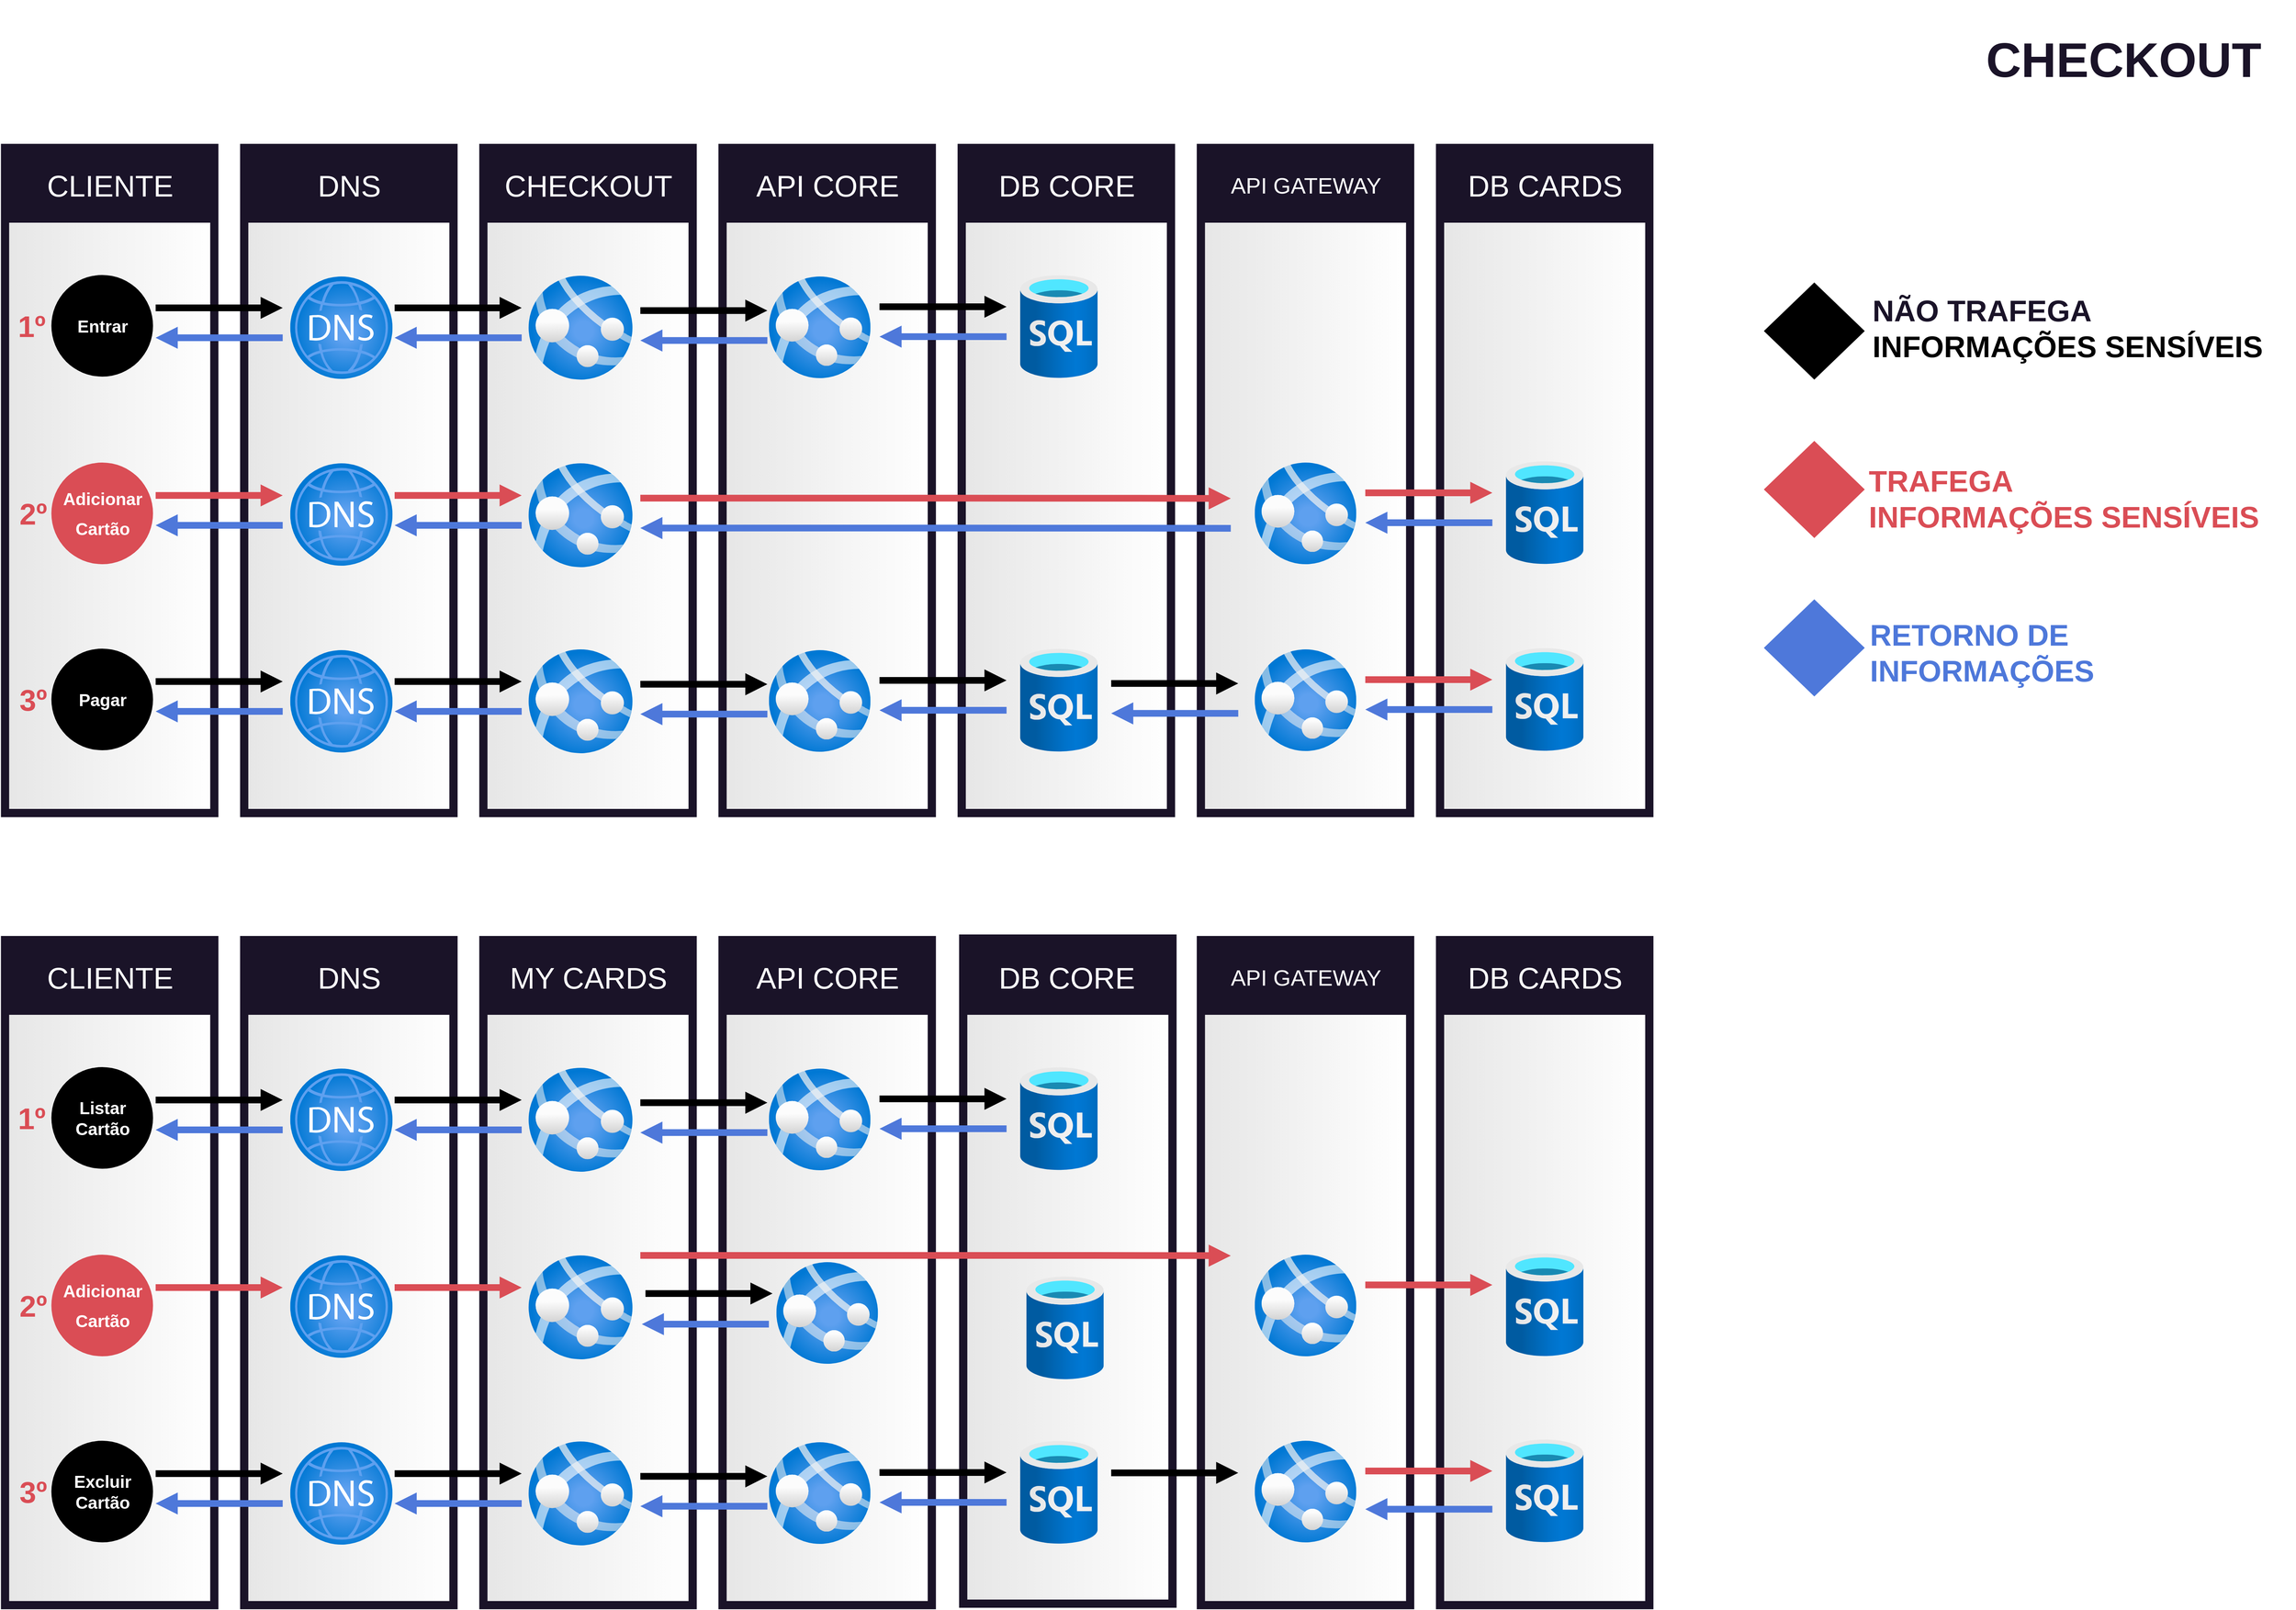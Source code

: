 <mxfile version="14.3.0" type="github">
  <diagram id="f_o0BvziBfYcsVFwPopD" name="Page-1">
    <mxGraphModel dx="7891" dy="2582" grid="0" gridSize="10" guides="1" tooltips="1" connect="1" arrows="1" fold="1" page="0" pageScale="1" pageWidth="1169" pageHeight="827" math="0" shadow="0">
      <root>
        <mxCell id="0" />
        <mxCell id="1" parent="0" />
        <mxCell id="vXBK9l9yCr8DbJ2hp1-x-86" value="" style="rounded=0;whiteSpace=wrap;html=1;strokeColor=#1A1328;strokeWidth=11;gradientDirection=east;gradientColor=#FFFFFF;fillColor=#E6E6E6;" parent="1" vertex="1">
          <mxGeometry x="2122.75" y="1890" width="280" height="890" as="geometry" />
        </mxCell>
        <mxCell id="vXBK9l9yCr8DbJ2hp1-x-85" value="" style="rounded=0;whiteSpace=wrap;html=1;strokeColor=#1A1328;strokeWidth=11;gradientDirection=east;gradientColor=#FFFFFF;fillColor=#E6E6E6;" parent="1" vertex="1">
          <mxGeometry x="1802.75" y="1890" width="280" height="890" as="geometry" />
        </mxCell>
        <mxCell id="vXBK9l9yCr8DbJ2hp1-x-83" value="" style="rounded=0;whiteSpace=wrap;html=1;strokeColor=#1A1328;strokeWidth=11;gradientDirection=east;gradientColor=#FFFFFF;fillColor=#E6E6E6;" parent="1" vertex="1">
          <mxGeometry x="1482.75" y="1890" width="280" height="890" as="geometry" />
        </mxCell>
        <mxCell id="vXBK9l9yCr8DbJ2hp1-x-81" value="" style="rounded=0;whiteSpace=wrap;html=1;strokeColor=#1A1328;strokeWidth=11;gradientDirection=east;gradientColor=#FFFFFF;fillColor=#E6E6E6;" parent="1" vertex="1">
          <mxGeometry x="1162.75" y="1890" width="280" height="890" as="geometry" />
        </mxCell>
        <mxCell id="vXBK9l9yCr8DbJ2hp1-x-80" value="" style="rounded=0;whiteSpace=wrap;html=1;strokeColor=#1A1328;strokeWidth=11;gradientDirection=east;gradientColor=#FFFFFF;fillColor=#E6E6E6;" parent="1" vertex="1">
          <mxGeometry x="842.75" y="1890" width="280" height="890" as="geometry" />
        </mxCell>
        <mxCell id="vXBK9l9yCr8DbJ2hp1-x-79" value="" style="rounded=0;whiteSpace=wrap;html=1;strokeColor=#1A1328;strokeWidth=11;gradientDirection=east;gradientColor=#FFFFFF;fillColor=#E6E6E6;" parent="1" vertex="1">
          <mxGeometry x="522.75" y="1890" width="280" height="890" as="geometry" />
        </mxCell>
        <mxCell id="vXBK9l9yCr8DbJ2hp1-x-78" value="" style="rounded=0;whiteSpace=wrap;html=1;strokeColor=#1A1328;strokeWidth=11;gradientDirection=east;gradientColor=#FFFFFF;fillColor=#E6E6E6;" parent="1" vertex="1">
          <mxGeometry x="202.75" y="1890" width="280" height="890" as="geometry" />
        </mxCell>
        <mxCell id="vXBK9l9yCr8DbJ2hp1-x-5" value="" style="group" parent="1" vertex="1" connectable="0">
          <mxGeometry x="232.75" y="2060" width="200" height="136" as="geometry" />
        </mxCell>
        <mxCell id="vXBK9l9yCr8DbJ2hp1-x-6" value="" style="ellipse;whiteSpace=wrap;html=1;aspect=fixed;strokeColor=none;fillColor=#000000;" parent="vXBK9l9yCr8DbJ2hp1-x-5" vertex="1">
          <mxGeometry x="32" width="136" height="136" as="geometry" />
        </mxCell>
        <mxCell id="vXBK9l9yCr8DbJ2hp1-x-7" value="&lt;blockquote&gt;&lt;font color=&quot;#ffffff&quot;&gt;&lt;span style=&quot;font-size: 23px&quot;&gt;&lt;b&gt;Entrar&lt;/b&gt;&lt;/span&gt;&lt;/font&gt;&lt;/blockquote&gt;" style="text;html=1;align=center;verticalAlign=middle;resizable=0;points=[];autosize=1;" parent="vXBK9l9yCr8DbJ2hp1-x-5" vertex="1">
          <mxGeometry x="20" y="44" width="160" height="50" as="geometry" />
        </mxCell>
        <mxCell id="3HDrs7TiIz97HyeVfw63-12" value="" style="shape=image;imageAspect=0;aspect=fixed;verticalLabelPosition=bottom;verticalAlign=top;image=https://encrypted-tbn0.gstatic.com/images?q=tbn:ANd9GcRmZmVbQkiHEiLqcfqpbLFbAjQ5cH3HpS4ydA&amp;usqp=CAU;" parent="1" vertex="1">
          <mxGeometry x="196" y="1692" width="370.91" height="160" as="geometry" />
        </mxCell>
        <mxCell id="KzzJCXppMp0--s7cKcIQ-51" value="" style="group" parent="1" vertex="1" connectable="0">
          <mxGeometry x="202.75" y="1890" width="280" height="100" as="geometry" />
        </mxCell>
        <mxCell id="KzzJCXppMp0--s7cKcIQ-52" value="" style="rounded=0;whiteSpace=wrap;html=1;strokeColor=none;fillColor=#1a1328;" parent="KzzJCXppMp0--s7cKcIQ-51" vertex="1">
          <mxGeometry width="280" height="100" as="geometry" />
        </mxCell>
        <mxCell id="KzzJCXppMp0--s7cKcIQ-53" value="&lt;blockquote&gt;&lt;font style=&quot;font-size: 40px&quot; color=&quot;#ffffff&quot;&gt;CLIENTE&lt;/font&gt;&lt;/blockquote&gt;" style="text;html=1;align=center;verticalAlign=middle;resizable=0;points=[];autosize=1;" parent="KzzJCXppMp0--s7cKcIQ-51" vertex="1">
          <mxGeometry x="10" y="25" width="260" height="50" as="geometry" />
        </mxCell>
        <mxCell id="KzzJCXppMp0--s7cKcIQ-54" value="" style="group" parent="1" vertex="1" connectable="0">
          <mxGeometry x="522.75" y="1890" width="280" height="100" as="geometry" />
        </mxCell>
        <mxCell id="KzzJCXppMp0--s7cKcIQ-55" value="" style="rounded=0;whiteSpace=wrap;html=1;strokeColor=none;fillColor=#1a1328;" parent="KzzJCXppMp0--s7cKcIQ-54" vertex="1">
          <mxGeometry width="280" height="100" as="geometry" />
        </mxCell>
        <mxCell id="KzzJCXppMp0--s7cKcIQ-56" value="&lt;blockquote&gt;&lt;span style=&quot;font-size: 40px&quot;&gt;&lt;font color=&quot;#ffffff&quot;&gt;DNS&lt;/font&gt;&lt;/span&gt;&lt;/blockquote&gt;" style="text;html=1;align=center;verticalAlign=middle;resizable=0;points=[];autosize=1;" parent="KzzJCXppMp0--s7cKcIQ-54" vertex="1">
          <mxGeometry x="50" y="25" width="180" height="50" as="geometry" />
        </mxCell>
        <mxCell id="KzzJCXppMp0--s7cKcIQ-57" value="" style="group" parent="1" vertex="1" connectable="0">
          <mxGeometry x="822.75" y="1890" width="320" height="100" as="geometry" />
        </mxCell>
        <mxCell id="KzzJCXppMp0--s7cKcIQ-58" value="" style="rounded=0;whiteSpace=wrap;html=1;strokeColor=none;fillColor=#1a1328;" parent="KzzJCXppMp0--s7cKcIQ-57" vertex="1">
          <mxGeometry x="20" width="280" height="100" as="geometry" />
        </mxCell>
        <mxCell id="KzzJCXppMp0--s7cKcIQ-59" value="&lt;blockquote&gt;&lt;font style=&quot;font-size: 40px&quot; color=&quot;#ffffff&quot;&gt;CHECKOUT&lt;/font&gt;&lt;/blockquote&gt;" style="text;html=1;align=center;verticalAlign=middle;resizable=0;points=[];autosize=1;" parent="KzzJCXppMp0--s7cKcIQ-57" vertex="1">
          <mxGeometry y="25" width="320" height="50" as="geometry" />
        </mxCell>
        <mxCell id="KzzJCXppMp0--s7cKcIQ-60" value="" style="group" parent="1" vertex="1" connectable="0">
          <mxGeometry x="1157.75" y="1890" width="290" height="100" as="geometry" />
        </mxCell>
        <mxCell id="KzzJCXppMp0--s7cKcIQ-61" value="" style="rounded=0;whiteSpace=wrap;html=1;strokeColor=none;fillColor=#1a1328;" parent="KzzJCXppMp0--s7cKcIQ-60" vertex="1">
          <mxGeometry x="5" width="280" height="100" as="geometry" />
        </mxCell>
        <mxCell id="KzzJCXppMp0--s7cKcIQ-62" value="&lt;blockquote&gt;&lt;font style=&quot;font-size: 40px&quot; color=&quot;#ffffff&quot;&gt;API CORE&lt;/font&gt;&lt;/blockquote&gt;" style="text;html=1;align=center;verticalAlign=middle;resizable=0;points=[];autosize=1;" parent="KzzJCXppMp0--s7cKcIQ-60" vertex="1">
          <mxGeometry y="25" width="290" height="50" as="geometry" />
        </mxCell>
        <mxCell id="KzzJCXppMp0--s7cKcIQ-63" value="" style="group" parent="1" vertex="1" connectable="0">
          <mxGeometry x="1482.75" y="1890" width="280" height="100" as="geometry" />
        </mxCell>
        <mxCell id="KzzJCXppMp0--s7cKcIQ-64" value="" style="rounded=0;whiteSpace=wrap;html=1;strokeColor=none;fillColor=#1a1328;" parent="KzzJCXppMp0--s7cKcIQ-63" vertex="1">
          <mxGeometry width="280" height="100" as="geometry" />
        </mxCell>
        <mxCell id="KzzJCXppMp0--s7cKcIQ-65" value="&lt;blockquote&gt;&lt;font style=&quot;font-size: 40px&quot; color=&quot;#ffffff&quot;&gt;DB CORE&lt;/font&gt;&lt;/blockquote&gt;" style="text;html=1;align=center;verticalAlign=middle;resizable=0;points=[];autosize=1;" parent="KzzJCXppMp0--s7cKcIQ-63" vertex="1">
          <mxGeometry y="25" width="280" height="50" as="geometry" />
        </mxCell>
        <mxCell id="KzzJCXppMp0--s7cKcIQ-66" value="" style="group" parent="1" vertex="1" connectable="0">
          <mxGeometry x="1792.75" y="1890" width="300" height="100" as="geometry" />
        </mxCell>
        <mxCell id="KzzJCXppMp0--s7cKcIQ-67" value="" style="rounded=0;whiteSpace=wrap;html=1;strokeColor=none;fillColor=#1a1328;" parent="KzzJCXppMp0--s7cKcIQ-66" vertex="1">
          <mxGeometry x="10" width="280" height="100" as="geometry" />
        </mxCell>
        <mxCell id="KzzJCXppMp0--s7cKcIQ-68" value="&lt;blockquote style=&quot;font-size: 30px&quot;&gt;&lt;font color=&quot;#ffffff&quot; style=&quot;font-size: 30px&quot;&gt;API&amp;nbsp;&lt;/font&gt;&lt;span style=&quot;color: rgb(255 , 255 , 255)&quot;&gt;GATEWAY&lt;/span&gt;&lt;/blockquote&gt;" style="text;html=1;align=center;verticalAlign=middle;resizable=0;points=[];autosize=1;" parent="KzzJCXppMp0--s7cKcIQ-66" vertex="1">
          <mxGeometry y="10" width="300" height="80" as="geometry" />
        </mxCell>
        <mxCell id="KzzJCXppMp0--s7cKcIQ-69" value="" style="group" parent="1" vertex="1" connectable="0">
          <mxGeometry x="2112.75" y="1890" width="300" height="100" as="geometry" />
        </mxCell>
        <mxCell id="KzzJCXppMp0--s7cKcIQ-70" value="" style="rounded=0;whiteSpace=wrap;html=1;strokeColor=none;fillColor=#1a1328;" parent="KzzJCXppMp0--s7cKcIQ-69" vertex="1">
          <mxGeometry x="10" width="280" height="100" as="geometry" />
        </mxCell>
        <mxCell id="KzzJCXppMp0--s7cKcIQ-71" value="&lt;blockquote&gt;&lt;font style=&quot;font-size: 40px&quot; color=&quot;#ffffff&quot;&gt;DB CARDS&lt;/font&gt;&lt;/blockquote&gt;" style="text;html=1;align=center;verticalAlign=middle;resizable=0;points=[];autosize=1;" parent="KzzJCXppMp0--s7cKcIQ-69" vertex="1">
          <mxGeometry y="25" width="300" height="50" as="geometry" />
        </mxCell>
        <mxCell id="KzzJCXppMp0--s7cKcIQ-77" value="" style="aspect=fixed;html=1;points=[];align=center;image;fontSize=12;image=img/lib/azure2/networking/DNS_Zones.svg;strokeColor=#FFFFFF;fillColor=#1a1328;" parent="1" vertex="1">
          <mxGeometry x="584.25" y="2062" width="137" height="137" as="geometry" />
        </mxCell>
        <mxCell id="KzzJCXppMp0--s7cKcIQ-78" value="" style="aspect=fixed;html=1;points=[];align=center;image;fontSize=12;image=img/lib/azure2/app_services/App_Services.svg;fontFamily=Helvetica;fontColor=#000000;strokeColor=#FFFFFF;fillColor=#1a1328;" parent="1" vertex="1">
          <mxGeometry x="885.88" y="2061" width="173.75" height="139" as="geometry" />
        </mxCell>
        <mxCell id="KzzJCXppMp0--s7cKcIQ-79" value="" style="aspect=fixed;html=1;points=[];align=center;image;fontSize=12;image=img/lib/azure2/containers/App_Services.svg;strokeColor=#FFFFFF;fillColor=#1a1328;" parent="1" vertex="1">
          <mxGeometry x="1224.75" y="2062" width="136" height="136" as="geometry" />
        </mxCell>
        <mxCell id="KzzJCXppMp0--s7cKcIQ-80" value="" style="aspect=fixed;html=1;points=[];align=center;image;fontSize=12;image=img/lib/azure2/databases/SQL_Database.svg;strokeColor=#FFFFFF;fillColor=#1A1328;" parent="1" vertex="1">
          <mxGeometry x="1561" y="2060" width="103.5" height="138" as="geometry" />
        </mxCell>
        <mxCell id="KzzJCXppMp0--s7cKcIQ-82" style="edgeStyle=orthogonalEdgeStyle;rounded=0;orthogonalLoop=1;jettySize=auto;html=1;strokeWidth=9;endArrow=block;endFill=1;" parent="1" edge="1">
          <mxGeometry relative="1" as="geometry">
            <mxPoint x="1372.75" y="2102.5" as="sourcePoint" />
            <mxPoint x="1542.75" y="2102.5" as="targetPoint" />
          </mxGeometry>
        </mxCell>
        <mxCell id="KzzJCXppMp0--s7cKcIQ-83" style="edgeStyle=orthogonalEdgeStyle;rounded=0;orthogonalLoop=1;jettySize=auto;html=1;strokeWidth=9;endArrow=none;endFill=0;startArrow=block;startFill=1;strokeColor=#4E78DA;" parent="1" edge="1">
          <mxGeometry relative="1" as="geometry">
            <mxPoint x="1372.75" y="2142.5" as="sourcePoint" />
            <mxPoint x="1542.75" y="2142.5" as="targetPoint" />
          </mxGeometry>
        </mxCell>
        <mxCell id="KzzJCXppMp0--s7cKcIQ-84" style="edgeStyle=orthogonalEdgeStyle;rounded=0;orthogonalLoop=1;jettySize=auto;html=1;strokeWidth=9;endArrow=block;endFill=1;" parent="1" edge="1">
          <mxGeometry relative="1" as="geometry">
            <mxPoint x="1052.75" y="2107.66" as="sourcePoint" />
            <mxPoint x="1222.75" y="2107.66" as="targetPoint" />
          </mxGeometry>
        </mxCell>
        <mxCell id="KzzJCXppMp0--s7cKcIQ-85" style="edgeStyle=orthogonalEdgeStyle;rounded=0;orthogonalLoop=1;jettySize=auto;html=1;strokeWidth=9;endArrow=none;endFill=0;startArrow=block;startFill=1;strokeColor=#4E78DA;" parent="1" edge="1">
          <mxGeometry relative="1" as="geometry">
            <mxPoint x="1052.75" y="2147.66" as="sourcePoint" />
            <mxPoint x="1222.75" y="2147.66" as="targetPoint" />
          </mxGeometry>
        </mxCell>
        <mxCell id="KzzJCXppMp0--s7cKcIQ-88" value="&lt;blockquote&gt;&lt;font color=&quot;#1a1328&quot; size=&quot;1&quot;&gt;&lt;b style=&quot;font-size: 65px&quot;&gt;CHECKOUT&lt;/b&gt;&lt;/font&gt;&lt;/blockquote&gt;" style="text;html=1;align=center;verticalAlign=middle;resizable=0;points=[];autosize=1;" parent="1" vertex="1">
          <mxGeometry x="2807" y="1742" width="460" height="60" as="geometry" />
        </mxCell>
        <mxCell id="vXBK9l9yCr8DbJ2hp1-x-1" style="edgeStyle=orthogonalEdgeStyle;rounded=0;orthogonalLoop=1;jettySize=auto;html=1;strokeWidth=9;endArrow=block;endFill=1;" parent="1" edge="1">
          <mxGeometry relative="1" as="geometry">
            <mxPoint x="724" y="2104" as="sourcePoint" />
            <mxPoint x="894" y="2104" as="targetPoint" />
          </mxGeometry>
        </mxCell>
        <mxCell id="vXBK9l9yCr8DbJ2hp1-x-2" style="edgeStyle=orthogonalEdgeStyle;rounded=0;orthogonalLoop=1;jettySize=auto;html=1;strokeWidth=9;endArrow=none;endFill=0;startArrow=block;startFill=1;strokeColor=#4E78DA;" parent="1" edge="1">
          <mxGeometry relative="1" as="geometry">
            <mxPoint x="724" y="2144" as="sourcePoint" />
            <mxPoint x="894" y="2144" as="targetPoint" />
          </mxGeometry>
        </mxCell>
        <mxCell id="vXBK9l9yCr8DbJ2hp1-x-3" style="edgeStyle=orthogonalEdgeStyle;rounded=0;orthogonalLoop=1;jettySize=auto;html=1;strokeWidth=9;endArrow=block;endFill=1;" parent="1" edge="1">
          <mxGeometry relative="1" as="geometry">
            <mxPoint x="404.25" y="2104" as="sourcePoint" />
            <mxPoint x="574.25" y="2104" as="targetPoint" />
          </mxGeometry>
        </mxCell>
        <mxCell id="vXBK9l9yCr8DbJ2hp1-x-4" style="edgeStyle=orthogonalEdgeStyle;rounded=0;orthogonalLoop=1;jettySize=auto;html=1;strokeWidth=9;endArrow=none;endFill=0;startArrow=block;startFill=1;strokeColor=#4E78DA;" parent="1" edge="1">
          <mxGeometry relative="1" as="geometry">
            <mxPoint x="404.25" y="2144" as="sourcePoint" />
            <mxPoint x="574.25" y="2144" as="targetPoint" />
          </mxGeometry>
        </mxCell>
        <mxCell id="vXBK9l9yCr8DbJ2hp1-x-26" value="" style="group" parent="1" vertex="1" connectable="0">
          <mxGeometry x="232.75" y="2311" width="222.25" height="171" as="geometry" />
        </mxCell>
        <mxCell id="vXBK9l9yCr8DbJ2hp1-x-27" value="" style="ellipse;whiteSpace=wrap;html=1;aspect=fixed;fillColor=#DA4D55;strokeColor=none;" parent="vXBK9l9yCr8DbJ2hp1-x-26" vertex="1">
          <mxGeometry x="32" width="136" height="136" as="geometry" />
        </mxCell>
        <mxCell id="vXBK9l9yCr8DbJ2hp1-x-28" value="&lt;blockquote&gt;&lt;font color=&quot;#ffffff&quot;&gt;&lt;span style=&quot;font-size: 23px&quot;&gt;&lt;b&gt;Adicionar&lt;/b&gt;&lt;/span&gt;&lt;/font&gt;&lt;/blockquote&gt;&lt;blockquote&gt;&lt;font color=&quot;#ffffff&quot;&gt;&lt;span style=&quot;font-size: 23px&quot;&gt;&lt;b&gt;Cartão&lt;/b&gt;&lt;/span&gt;&lt;/font&gt;&lt;/blockquote&gt;" style="text;html=1;align=center;verticalAlign=middle;resizable=0;points=[];autosize=1;" parent="vXBK9l9yCr8DbJ2hp1-x-26" vertex="1">
          <mxGeometry y="29" width="200" height="80" as="geometry" />
        </mxCell>
        <mxCell id="vXBK9l9yCr8DbJ2hp1-x-29" value="" style="aspect=fixed;html=1;points=[];align=center;image;fontSize=12;image=img/lib/azure2/networking/DNS_Zones.svg;strokeColor=#FFFFFF;fillColor=#1a1328;" parent="1" vertex="1">
          <mxGeometry x="584.25" y="2312" width="137" height="137" as="geometry" />
        </mxCell>
        <mxCell id="vXBK9l9yCr8DbJ2hp1-x-30" value="" style="aspect=fixed;html=1;points=[];align=center;image;fontSize=12;image=img/lib/azure2/app_services/App_Services.svg;fontFamily=Helvetica;fontColor=#000000;strokeColor=#FFFFFF;fillColor=#1a1328;" parent="1" vertex="1">
          <mxGeometry x="885.88" y="2312" width="173.75" height="139" as="geometry" />
        </mxCell>
        <mxCell id="vXBK9l9yCr8DbJ2hp1-x-31" value="" style="aspect=fixed;html=1;points=[];align=center;image;fontSize=12;image=img/lib/azure2/containers/App_Services.svg;strokeColor=#FFFFFF;fillColor=#1a1328;" parent="1" vertex="1">
          <mxGeometry x="1874.75" y="2311" width="136" height="136" as="geometry" />
        </mxCell>
        <mxCell id="vXBK9l9yCr8DbJ2hp1-x-32" value="" style="aspect=fixed;html=1;points=[];align=center;image;fontSize=12;image=img/lib/azure2/databases/SQL_Database.svg;strokeColor=#FFFFFF;fillColor=#1A1328;" parent="1" vertex="1">
          <mxGeometry x="2211" y="2309" width="103.5" height="138" as="geometry" />
        </mxCell>
        <mxCell id="vXBK9l9yCr8DbJ2hp1-x-33" style="edgeStyle=orthogonalEdgeStyle;rounded=0;orthogonalLoop=1;jettySize=auto;html=1;strokeWidth=9;endArrow=block;endFill=1;strokeColor=#DA4D55;" parent="1" edge="1">
          <mxGeometry relative="1" as="geometry">
            <mxPoint x="2022.75" y="2351.5" as="sourcePoint" />
            <mxPoint x="2192.75" y="2351.5" as="targetPoint" />
          </mxGeometry>
        </mxCell>
        <mxCell id="vXBK9l9yCr8DbJ2hp1-x-34" style="edgeStyle=orthogonalEdgeStyle;rounded=0;orthogonalLoop=1;jettySize=auto;html=1;strokeWidth=9;endArrow=none;endFill=0;startArrow=block;startFill=1;strokeColor=#4E78DA;" parent="1" edge="1">
          <mxGeometry relative="1" as="geometry">
            <mxPoint x="2022.75" y="2391.5" as="sourcePoint" />
            <mxPoint x="2192.75" y="2391.5" as="targetPoint" />
          </mxGeometry>
        </mxCell>
        <mxCell id="vXBK9l9yCr8DbJ2hp1-x-35" style="edgeStyle=orthogonalEdgeStyle;rounded=0;orthogonalLoop=1;jettySize=auto;html=1;strokeWidth=9;endArrow=block;endFill=1;strokeColor=#DA4D55;" parent="1" edge="1">
          <mxGeometry relative="1" as="geometry">
            <mxPoint x="1052.75" y="2358.66" as="sourcePoint" />
            <mxPoint x="1842.75" y="2359" as="targetPoint" />
            <Array as="points">
              <mxPoint x="1662.75" y="2359" />
              <mxPoint x="1662.75" y="2359" />
            </Array>
          </mxGeometry>
        </mxCell>
        <mxCell id="vXBK9l9yCr8DbJ2hp1-x-36" style="edgeStyle=orthogonalEdgeStyle;rounded=0;orthogonalLoop=1;jettySize=auto;html=1;strokeWidth=9;endArrow=none;endFill=0;startArrow=block;startFill=1;strokeColor=#4E78DA;" parent="1" edge="1">
          <mxGeometry relative="1" as="geometry">
            <mxPoint x="1052.75" y="2398.66" as="sourcePoint" />
            <mxPoint x="1842.75" y="2399" as="targetPoint" />
            <Array as="points">
              <mxPoint x="1652.75" y="2399" />
              <mxPoint x="1652.75" y="2399" />
            </Array>
          </mxGeometry>
        </mxCell>
        <mxCell id="vXBK9l9yCr8DbJ2hp1-x-38" style="edgeStyle=orthogonalEdgeStyle;rounded=0;orthogonalLoop=1;jettySize=auto;html=1;strokeWidth=9;endArrow=block;endFill=1;strokeColor=#DA4D55;" parent="1" edge="1">
          <mxGeometry relative="1" as="geometry">
            <mxPoint x="724.0" y="2355" as="sourcePoint" />
            <mxPoint x="894.0" y="2355" as="targetPoint" />
          </mxGeometry>
        </mxCell>
        <mxCell id="vXBK9l9yCr8DbJ2hp1-x-39" style="edgeStyle=orthogonalEdgeStyle;rounded=0;orthogonalLoop=1;jettySize=auto;html=1;strokeWidth=9;endArrow=none;endFill=0;startArrow=block;startFill=1;strokeColor=#4E78DA;" parent="1" edge="1">
          <mxGeometry relative="1" as="geometry">
            <mxPoint x="724.0" y="2395" as="sourcePoint" />
            <mxPoint x="894.0" y="2395" as="targetPoint" />
          </mxGeometry>
        </mxCell>
        <mxCell id="vXBK9l9yCr8DbJ2hp1-x-40" style="edgeStyle=orthogonalEdgeStyle;rounded=0;orthogonalLoop=1;jettySize=auto;html=1;strokeWidth=9;endArrow=block;endFill=1;strokeColor=#DA4D55;" parent="1" edge="1">
          <mxGeometry relative="1" as="geometry">
            <mxPoint x="404.25" y="2355" as="sourcePoint" />
            <mxPoint x="574.25" y="2355" as="targetPoint" />
          </mxGeometry>
        </mxCell>
        <mxCell id="vXBK9l9yCr8DbJ2hp1-x-41" style="edgeStyle=orthogonalEdgeStyle;rounded=0;orthogonalLoop=1;jettySize=auto;html=1;strokeWidth=9;endArrow=none;endFill=0;startArrow=block;startFill=1;strokeColor=#4E78DA;" parent="1" edge="1">
          <mxGeometry relative="1" as="geometry">
            <mxPoint x="404.25" y="2395" as="sourcePoint" />
            <mxPoint x="574.25" y="2395" as="targetPoint" />
          </mxGeometry>
        </mxCell>
        <mxCell id="vXBK9l9yCr8DbJ2hp1-x-42" value="" style="group" parent="1" vertex="1" connectable="0">
          <mxGeometry x="232.75" y="2560" width="200" height="136" as="geometry" />
        </mxCell>
        <mxCell id="vXBK9l9yCr8DbJ2hp1-x-43" value="" style="ellipse;whiteSpace=wrap;html=1;aspect=fixed;strokeColor=none;fillColor=#000000;" parent="vXBK9l9yCr8DbJ2hp1-x-42" vertex="1">
          <mxGeometry x="32" width="136" height="136" as="geometry" />
        </mxCell>
        <mxCell id="vXBK9l9yCr8DbJ2hp1-x-44" value="&lt;blockquote&gt;&lt;font color=&quot;#ffffff&quot;&gt;&lt;span style=&quot;font-size: 23px&quot;&gt;&lt;b&gt;Pagar&lt;/b&gt;&lt;/span&gt;&lt;/font&gt;&lt;/blockquote&gt;" style="text;html=1;align=center;verticalAlign=middle;resizable=0;points=[];autosize=1;" parent="vXBK9l9yCr8DbJ2hp1-x-42" vertex="1">
          <mxGeometry x="20" y="44" width="160" height="50" as="geometry" />
        </mxCell>
        <mxCell id="vXBK9l9yCr8DbJ2hp1-x-45" value="" style="aspect=fixed;html=1;points=[];align=center;image;fontSize=12;image=img/lib/azure2/networking/DNS_Zones.svg;strokeColor=#FFFFFF;fillColor=#1a1328;" parent="1" vertex="1">
          <mxGeometry x="584.25" y="2562" width="137" height="137" as="geometry" />
        </mxCell>
        <mxCell id="vXBK9l9yCr8DbJ2hp1-x-46" value="" style="aspect=fixed;html=1;points=[];align=center;image;fontSize=12;image=img/lib/azure2/app_services/App_Services.svg;fontFamily=Helvetica;fontColor=#000000;strokeColor=#FFFFFF;fillColor=#1a1328;" parent="1" vertex="1">
          <mxGeometry x="885.88" y="2561" width="173.75" height="139" as="geometry" />
        </mxCell>
        <mxCell id="vXBK9l9yCr8DbJ2hp1-x-47" value="" style="aspect=fixed;html=1;points=[];align=center;image;fontSize=12;image=img/lib/azure2/containers/App_Services.svg;strokeColor=#FFFFFF;fillColor=#1a1328;" parent="1" vertex="1">
          <mxGeometry x="1224.75" y="2562" width="136" height="136" as="geometry" />
        </mxCell>
        <mxCell id="vXBK9l9yCr8DbJ2hp1-x-48" value="" style="aspect=fixed;html=1;points=[];align=center;image;fontSize=12;image=img/lib/azure2/databases/SQL_Database.svg;strokeColor=#FFFFFF;fillColor=#1A1328;" parent="1" vertex="1">
          <mxGeometry x="1561" y="2560" width="103.5" height="138" as="geometry" />
        </mxCell>
        <mxCell id="vXBK9l9yCr8DbJ2hp1-x-49" style="edgeStyle=orthogonalEdgeStyle;rounded=0;orthogonalLoop=1;jettySize=auto;html=1;strokeWidth=9;endArrow=block;endFill=1;" parent="1" edge="1">
          <mxGeometry relative="1" as="geometry">
            <mxPoint x="1372.75" y="2602.5" as="sourcePoint" />
            <mxPoint x="1542.75" y="2602.5" as="targetPoint" />
          </mxGeometry>
        </mxCell>
        <mxCell id="vXBK9l9yCr8DbJ2hp1-x-50" style="edgeStyle=orthogonalEdgeStyle;rounded=0;orthogonalLoop=1;jettySize=auto;html=1;strokeWidth=9;endArrow=none;endFill=0;startArrow=block;startFill=1;strokeColor=#4E78DA;" parent="1" edge="1">
          <mxGeometry relative="1" as="geometry">
            <mxPoint x="1372.75" y="2642.5" as="sourcePoint" />
            <mxPoint x="1542.75" y="2642.5" as="targetPoint" />
          </mxGeometry>
        </mxCell>
        <mxCell id="vXBK9l9yCr8DbJ2hp1-x-51" style="edgeStyle=orthogonalEdgeStyle;rounded=0;orthogonalLoop=1;jettySize=auto;html=1;strokeWidth=9;endArrow=block;endFill=1;" parent="1" edge="1">
          <mxGeometry relative="1" as="geometry">
            <mxPoint x="1052.75" y="2607.66" as="sourcePoint" />
            <mxPoint x="1222.75" y="2607.66" as="targetPoint" />
          </mxGeometry>
        </mxCell>
        <mxCell id="vXBK9l9yCr8DbJ2hp1-x-52" style="edgeStyle=orthogonalEdgeStyle;rounded=0;orthogonalLoop=1;jettySize=auto;html=1;strokeWidth=9;endArrow=none;endFill=0;startArrow=block;startFill=1;strokeColor=#4E78DA;" parent="1" edge="1">
          <mxGeometry relative="1" as="geometry">
            <mxPoint x="1052.75" y="2647.66" as="sourcePoint" />
            <mxPoint x="1222.75" y="2647.66" as="targetPoint" />
          </mxGeometry>
        </mxCell>
        <mxCell id="vXBK9l9yCr8DbJ2hp1-x-54" style="edgeStyle=orthogonalEdgeStyle;rounded=0;orthogonalLoop=1;jettySize=auto;html=1;strokeWidth=9;endArrow=block;endFill=1;" parent="1" edge="1">
          <mxGeometry relative="1" as="geometry">
            <mxPoint x="724.0" y="2604" as="sourcePoint" />
            <mxPoint x="894.0" y="2604" as="targetPoint" />
          </mxGeometry>
        </mxCell>
        <mxCell id="vXBK9l9yCr8DbJ2hp1-x-55" style="edgeStyle=orthogonalEdgeStyle;rounded=0;orthogonalLoop=1;jettySize=auto;html=1;strokeWidth=9;endArrow=none;endFill=0;startArrow=block;startFill=1;strokeColor=#4E78DA;" parent="1" edge="1">
          <mxGeometry relative="1" as="geometry">
            <mxPoint x="724.0" y="2644" as="sourcePoint" />
            <mxPoint x="894.0" y="2644" as="targetPoint" />
          </mxGeometry>
        </mxCell>
        <mxCell id="vXBK9l9yCr8DbJ2hp1-x-56" style="edgeStyle=orthogonalEdgeStyle;rounded=0;orthogonalLoop=1;jettySize=auto;html=1;strokeWidth=9;endArrow=block;endFill=1;" parent="1" edge="1">
          <mxGeometry relative="1" as="geometry">
            <mxPoint x="404.25" y="2604" as="sourcePoint" />
            <mxPoint x="574.25" y="2604" as="targetPoint" />
          </mxGeometry>
        </mxCell>
        <mxCell id="vXBK9l9yCr8DbJ2hp1-x-57" style="edgeStyle=orthogonalEdgeStyle;rounded=0;orthogonalLoop=1;jettySize=auto;html=1;strokeWidth=9;endArrow=none;endFill=0;startArrow=block;startFill=1;strokeColor=#4E78DA;" parent="1" edge="1">
          <mxGeometry relative="1" as="geometry">
            <mxPoint x="404.25" y="2644" as="sourcePoint" />
            <mxPoint x="574.25" y="2644" as="targetPoint" />
          </mxGeometry>
        </mxCell>
        <mxCell id="vXBK9l9yCr8DbJ2hp1-x-60" value="" style="aspect=fixed;html=1;points=[];align=center;image;fontSize=12;image=img/lib/azure2/containers/App_Services.svg;strokeColor=#FFFFFF;fillColor=#1a1328;" parent="1" vertex="1">
          <mxGeometry x="1874.75" y="2561" width="136" height="136" as="geometry" />
        </mxCell>
        <mxCell id="vXBK9l9yCr8DbJ2hp1-x-61" value="" style="aspect=fixed;html=1;points=[];align=center;image;fontSize=12;image=img/lib/azure2/databases/SQL_Database.svg;strokeColor=#FFFFFF;fillColor=#1A1328;" parent="1" vertex="1">
          <mxGeometry x="2211" y="2559" width="103.5" height="138" as="geometry" />
        </mxCell>
        <mxCell id="vXBK9l9yCr8DbJ2hp1-x-62" style="edgeStyle=orthogonalEdgeStyle;rounded=0;orthogonalLoop=1;jettySize=auto;html=1;strokeWidth=9;endArrow=block;endFill=1;strokeColor=#DA4D55;" parent="1" edge="1">
          <mxGeometry relative="1" as="geometry">
            <mxPoint x="2022.75" y="2601.5" as="sourcePoint" />
            <mxPoint x="2192.75" y="2601.5" as="targetPoint" />
          </mxGeometry>
        </mxCell>
        <mxCell id="vXBK9l9yCr8DbJ2hp1-x-63" style="edgeStyle=orthogonalEdgeStyle;rounded=0;orthogonalLoop=1;jettySize=auto;html=1;strokeWidth=9;endArrow=none;endFill=0;startArrow=block;startFill=1;strokeColor=#4E78DA;" parent="1" edge="1">
          <mxGeometry relative="1" as="geometry">
            <mxPoint x="2022.75" y="2641.5" as="sourcePoint" />
            <mxPoint x="2192.75" y="2641.5" as="targetPoint" />
          </mxGeometry>
        </mxCell>
        <mxCell id="vXBK9l9yCr8DbJ2hp1-x-64" style="edgeStyle=orthogonalEdgeStyle;rounded=0;orthogonalLoop=1;jettySize=auto;html=1;strokeWidth=9;endArrow=block;endFill=1;" parent="1" edge="1">
          <mxGeometry relative="1" as="geometry">
            <mxPoint x="1682.75" y="2606.66" as="sourcePoint" />
            <mxPoint x="1852.75" y="2606.66" as="targetPoint" />
          </mxGeometry>
        </mxCell>
        <mxCell id="vXBK9l9yCr8DbJ2hp1-x-65" style="edgeStyle=orthogonalEdgeStyle;rounded=0;orthogonalLoop=1;jettySize=auto;html=1;strokeWidth=9;endArrow=none;endFill=0;startArrow=block;startFill=1;strokeColor=#4E78DA;" parent="1" edge="1">
          <mxGeometry relative="1" as="geometry">
            <mxPoint x="1682.75" y="2646.66" as="sourcePoint" />
            <mxPoint x="1852.75" y="2646.66" as="targetPoint" />
          </mxGeometry>
        </mxCell>
        <mxCell id="KzzJCXppMp0--s7cKcIQ-87" value="&lt;p&gt;&lt;span style=&quot;font-size: 40px&quot;&gt;&lt;font color=&quot;#da4d55&quot;&gt;&lt;b&gt;1º&lt;/b&gt;&lt;/font&gt;&lt;/span&gt;&lt;/p&gt;" style="text;html=1;align=center;verticalAlign=middle;resizable=0;points=[];autosize=1;" parent="1" vertex="1">
          <mxGeometry x="212.75" y="2103" width="50" height="50" as="geometry" />
        </mxCell>
        <mxCell id="vXBK9l9yCr8DbJ2hp1-x-37" value="&lt;p&gt;&lt;span style=&quot;font-size: 40px&quot;&gt;&lt;font color=&quot;#da4d55&quot;&gt;&lt;b&gt;2º&lt;/b&gt;&lt;/font&gt;&lt;/span&gt;&lt;/p&gt;" style="text;html=1;align=center;verticalAlign=middle;resizable=0;points=[];autosize=1;" parent="1" vertex="1">
          <mxGeometry x="214.75" y="2354" width="50" height="50" as="geometry" />
        </mxCell>
        <mxCell id="vXBK9l9yCr8DbJ2hp1-x-53" value="&lt;p&gt;&lt;span style=&quot;font-size: 40px&quot;&gt;&lt;font color=&quot;#da4d55&quot;&gt;&lt;b&gt;3º&lt;/b&gt;&lt;/font&gt;&lt;/span&gt;&lt;/p&gt;" style="text;html=1;align=center;verticalAlign=middle;resizable=0;points=[];autosize=1;" parent="1" vertex="1">
          <mxGeometry x="214.75" y="2603" width="50" height="50" as="geometry" />
        </mxCell>
        <mxCell id="KKccqA3I1FYu1W6xAtzk-1" value="" style="rounded=0;whiteSpace=wrap;html=1;strokeColor=#1A1328;strokeWidth=11;gradientDirection=east;gradientColor=#FFFFFF;fillColor=#E6E6E6;" vertex="1" parent="1">
          <mxGeometry x="2122.75" y="2950" width="280" height="890" as="geometry" />
        </mxCell>
        <mxCell id="KKccqA3I1FYu1W6xAtzk-2" value="" style="rounded=0;whiteSpace=wrap;html=1;strokeColor=#1A1328;strokeWidth=11;gradientDirection=east;gradientColor=#FFFFFF;fillColor=#E6E6E6;" vertex="1" parent="1">
          <mxGeometry x="1802.75" y="2950" width="280" height="890" as="geometry" />
        </mxCell>
        <mxCell id="KKccqA3I1FYu1W6xAtzk-3" value="" style="rounded=0;whiteSpace=wrap;html=1;strokeColor=#1A1328;strokeWidth=11;gradientDirection=east;gradientColor=#FFFFFF;fillColor=#E6E6E6;" vertex="1" parent="1">
          <mxGeometry x="1484.75" y="2948" width="280" height="890" as="geometry" />
        </mxCell>
        <mxCell id="KKccqA3I1FYu1W6xAtzk-4" value="" style="rounded=0;whiteSpace=wrap;html=1;strokeColor=#1A1328;strokeWidth=11;gradientDirection=east;gradientColor=#FFFFFF;fillColor=#E6E6E6;" vertex="1" parent="1">
          <mxGeometry x="1162.75" y="2950" width="280" height="890" as="geometry" />
        </mxCell>
        <mxCell id="KKccqA3I1FYu1W6xAtzk-5" value="" style="rounded=0;whiteSpace=wrap;html=1;strokeColor=#1A1328;strokeWidth=11;gradientDirection=east;gradientColor=#FFFFFF;fillColor=#E6E6E6;" vertex="1" parent="1">
          <mxGeometry x="842.75" y="2950" width="280" height="890" as="geometry" />
        </mxCell>
        <mxCell id="KKccqA3I1FYu1W6xAtzk-6" value="" style="rounded=0;whiteSpace=wrap;html=1;strokeColor=#1A1328;strokeWidth=11;gradientDirection=east;gradientColor=#FFFFFF;fillColor=#E6E6E6;" vertex="1" parent="1">
          <mxGeometry x="522.75" y="2950" width="280" height="890" as="geometry" />
        </mxCell>
        <mxCell id="KKccqA3I1FYu1W6xAtzk-7" value="" style="rounded=0;whiteSpace=wrap;html=1;strokeColor=#1A1328;strokeWidth=11;gradientDirection=east;gradientColor=#FFFFFF;fillColor=#E6E6E6;" vertex="1" parent="1">
          <mxGeometry x="202.75" y="2950" width="280" height="890" as="geometry" />
        </mxCell>
        <mxCell id="KKccqA3I1FYu1W6xAtzk-8" value="" style="group" vertex="1" connectable="0" parent="1">
          <mxGeometry x="232.75" y="3120" width="200" height="136" as="geometry" />
        </mxCell>
        <mxCell id="KKccqA3I1FYu1W6xAtzk-9" value="" style="ellipse;whiteSpace=wrap;html=1;aspect=fixed;strokeColor=none;fillColor=#000000;" vertex="1" parent="KKccqA3I1FYu1W6xAtzk-8">
          <mxGeometry x="32" width="136" height="136" as="geometry" />
        </mxCell>
        <mxCell id="KKccqA3I1FYu1W6xAtzk-10" value="&lt;blockquote&gt;&lt;font color=&quot;#ffffff&quot;&gt;&lt;span style=&quot;font-size: 23px&quot;&gt;&lt;b&gt;Listar&lt;br&gt;Cartão&lt;/b&gt;&lt;/span&gt;&lt;/font&gt;&lt;/blockquote&gt;" style="text;html=1;align=center;verticalAlign=middle;resizable=0;points=[];autosize=1;" vertex="1" parent="KKccqA3I1FYu1W6xAtzk-8">
          <mxGeometry x="15" y="34" width="170" height="70" as="geometry" />
        </mxCell>
        <mxCell id="KKccqA3I1FYu1W6xAtzk-11" value="" style="group" vertex="1" connectable="0" parent="1">
          <mxGeometry x="202.75" y="2950" width="280" height="100" as="geometry" />
        </mxCell>
        <mxCell id="KKccqA3I1FYu1W6xAtzk-12" value="" style="rounded=0;whiteSpace=wrap;html=1;strokeColor=none;fillColor=#1a1328;" vertex="1" parent="KKccqA3I1FYu1W6xAtzk-11">
          <mxGeometry width="280" height="100" as="geometry" />
        </mxCell>
        <mxCell id="KKccqA3I1FYu1W6xAtzk-13" value="&lt;blockquote&gt;&lt;font style=&quot;font-size: 40px&quot; color=&quot;#ffffff&quot;&gt;CLIENTE&lt;/font&gt;&lt;/blockquote&gt;" style="text;html=1;align=center;verticalAlign=middle;resizable=0;points=[];autosize=1;" vertex="1" parent="KKccqA3I1FYu1W6xAtzk-11">
          <mxGeometry x="10" y="25" width="260" height="50" as="geometry" />
        </mxCell>
        <mxCell id="KKccqA3I1FYu1W6xAtzk-14" value="" style="group" vertex="1" connectable="0" parent="1">
          <mxGeometry x="522.75" y="2950" width="280" height="100" as="geometry" />
        </mxCell>
        <mxCell id="KKccqA3I1FYu1W6xAtzk-15" value="" style="rounded=0;whiteSpace=wrap;html=1;strokeColor=none;fillColor=#1a1328;" vertex="1" parent="KKccqA3I1FYu1W6xAtzk-14">
          <mxGeometry width="280" height="100" as="geometry" />
        </mxCell>
        <mxCell id="KKccqA3I1FYu1W6xAtzk-16" value="&lt;blockquote&gt;&lt;span style=&quot;font-size: 40px&quot;&gt;&lt;font color=&quot;#ffffff&quot;&gt;DNS&lt;/font&gt;&lt;/span&gt;&lt;/blockquote&gt;" style="text;html=1;align=center;verticalAlign=middle;resizable=0;points=[];autosize=1;" vertex="1" parent="KKccqA3I1FYu1W6xAtzk-14">
          <mxGeometry x="50" y="25" width="180" height="50" as="geometry" />
        </mxCell>
        <mxCell id="KKccqA3I1FYu1W6xAtzk-17" value="" style="group" vertex="1" connectable="0" parent="1">
          <mxGeometry x="822.75" y="2950" width="320" height="100" as="geometry" />
        </mxCell>
        <mxCell id="KKccqA3I1FYu1W6xAtzk-18" value="" style="rounded=0;whiteSpace=wrap;html=1;strokeColor=none;fillColor=#1a1328;" vertex="1" parent="KKccqA3I1FYu1W6xAtzk-17">
          <mxGeometry x="20" width="280" height="100" as="geometry" />
        </mxCell>
        <mxCell id="KKccqA3I1FYu1W6xAtzk-19" value="&lt;blockquote&gt;&lt;font style=&quot;font-size: 40px&quot; color=&quot;#ffffff&quot;&gt;MY CARDS&lt;/font&gt;&lt;/blockquote&gt;" style="text;html=1;align=center;verticalAlign=middle;resizable=0;points=[];autosize=1;" vertex="1" parent="KKccqA3I1FYu1W6xAtzk-17">
          <mxGeometry x="5" y="25" width="310" height="50" as="geometry" />
        </mxCell>
        <mxCell id="KKccqA3I1FYu1W6xAtzk-20" value="" style="group" vertex="1" connectable="0" parent="1">
          <mxGeometry x="1157.75" y="2950" width="290" height="100" as="geometry" />
        </mxCell>
        <mxCell id="KKccqA3I1FYu1W6xAtzk-21" value="" style="rounded=0;whiteSpace=wrap;html=1;strokeColor=none;fillColor=#1a1328;" vertex="1" parent="KKccqA3I1FYu1W6xAtzk-20">
          <mxGeometry x="5" width="280" height="100" as="geometry" />
        </mxCell>
        <mxCell id="KKccqA3I1FYu1W6xAtzk-22" value="&lt;blockquote&gt;&lt;font style=&quot;font-size: 40px&quot; color=&quot;#ffffff&quot;&gt;API CORE&lt;/font&gt;&lt;/blockquote&gt;" style="text;html=1;align=center;verticalAlign=middle;resizable=0;points=[];autosize=1;" vertex="1" parent="KKccqA3I1FYu1W6xAtzk-20">
          <mxGeometry y="25" width="290" height="50" as="geometry" />
        </mxCell>
        <mxCell id="KKccqA3I1FYu1W6xAtzk-23" value="" style="group" vertex="1" connectable="0" parent="1">
          <mxGeometry x="1482.75" y="2950" width="280" height="100" as="geometry" />
        </mxCell>
        <mxCell id="KKccqA3I1FYu1W6xAtzk-24" value="" style="rounded=0;whiteSpace=wrap;html=1;strokeColor=none;fillColor=#1a1328;" vertex="1" parent="KKccqA3I1FYu1W6xAtzk-23">
          <mxGeometry width="280" height="100" as="geometry" />
        </mxCell>
        <mxCell id="KKccqA3I1FYu1W6xAtzk-25" value="&lt;blockquote&gt;&lt;font style=&quot;font-size: 40px&quot; color=&quot;#ffffff&quot;&gt;DB CORE&lt;/font&gt;&lt;/blockquote&gt;" style="text;html=1;align=center;verticalAlign=middle;resizable=0;points=[];autosize=1;" vertex="1" parent="KKccqA3I1FYu1W6xAtzk-23">
          <mxGeometry y="25" width="280" height="50" as="geometry" />
        </mxCell>
        <mxCell id="KKccqA3I1FYu1W6xAtzk-26" value="" style="group" vertex="1" connectable="0" parent="1">
          <mxGeometry x="1792.75" y="2950" width="300" height="100" as="geometry" />
        </mxCell>
        <mxCell id="KKccqA3I1FYu1W6xAtzk-27" value="" style="rounded=0;whiteSpace=wrap;html=1;strokeColor=none;fillColor=#1a1328;" vertex="1" parent="KKccqA3I1FYu1W6xAtzk-26">
          <mxGeometry x="10" width="280" height="100" as="geometry" />
        </mxCell>
        <mxCell id="KKccqA3I1FYu1W6xAtzk-28" value="&lt;blockquote style=&quot;font-size: 30px&quot;&gt;&lt;font color=&quot;#ffffff&quot; style=&quot;font-size: 30px&quot;&gt;API&amp;nbsp;&lt;/font&gt;&lt;span style=&quot;color: rgb(255 , 255 , 255)&quot;&gt;GATEWAY&lt;/span&gt;&lt;/blockquote&gt;" style="text;html=1;align=center;verticalAlign=middle;resizable=0;points=[];autosize=1;" vertex="1" parent="KKccqA3I1FYu1W6xAtzk-26">
          <mxGeometry y="10" width="300" height="80" as="geometry" />
        </mxCell>
        <mxCell id="KKccqA3I1FYu1W6xAtzk-29" value="" style="group" vertex="1" connectable="0" parent="1">
          <mxGeometry x="2112.75" y="2950" width="300" height="100" as="geometry" />
        </mxCell>
        <mxCell id="KKccqA3I1FYu1W6xAtzk-30" value="" style="rounded=0;whiteSpace=wrap;html=1;strokeColor=none;fillColor=#1a1328;" vertex="1" parent="KKccqA3I1FYu1W6xAtzk-29">
          <mxGeometry x="10" width="280" height="100" as="geometry" />
        </mxCell>
        <mxCell id="KKccqA3I1FYu1W6xAtzk-31" value="&lt;blockquote&gt;&lt;font style=&quot;font-size: 40px&quot; color=&quot;#ffffff&quot;&gt;DB CARDS&lt;/font&gt;&lt;/blockquote&gt;" style="text;html=1;align=center;verticalAlign=middle;resizable=0;points=[];autosize=1;" vertex="1" parent="KKccqA3I1FYu1W6xAtzk-29">
          <mxGeometry y="25" width="300" height="50" as="geometry" />
        </mxCell>
        <mxCell id="KKccqA3I1FYu1W6xAtzk-32" value="" style="aspect=fixed;html=1;points=[];align=center;image;fontSize=12;image=img/lib/azure2/networking/DNS_Zones.svg;strokeColor=#FFFFFF;fillColor=#1a1328;" vertex="1" parent="1">
          <mxGeometry x="584.25" y="3122" width="137" height="137" as="geometry" />
        </mxCell>
        <mxCell id="KKccqA3I1FYu1W6xAtzk-33" value="" style="aspect=fixed;html=1;points=[];align=center;image;fontSize=12;image=img/lib/azure2/app_services/App_Services.svg;fontFamily=Helvetica;fontColor=#000000;strokeColor=#FFFFFF;fillColor=#1a1328;" vertex="1" parent="1">
          <mxGeometry x="885.88" y="3121" width="173.75" height="139" as="geometry" />
        </mxCell>
        <mxCell id="KKccqA3I1FYu1W6xAtzk-34" value="" style="aspect=fixed;html=1;points=[];align=center;image;fontSize=12;image=img/lib/azure2/containers/App_Services.svg;strokeColor=#FFFFFF;fillColor=#1a1328;" vertex="1" parent="1">
          <mxGeometry x="1224.75" y="3122" width="136" height="136" as="geometry" />
        </mxCell>
        <mxCell id="KKccqA3I1FYu1W6xAtzk-35" value="" style="aspect=fixed;html=1;points=[];align=center;image;fontSize=12;image=img/lib/azure2/databases/SQL_Database.svg;strokeColor=#FFFFFF;fillColor=#1A1328;" vertex="1" parent="1">
          <mxGeometry x="1561" y="3120" width="103.5" height="138" as="geometry" />
        </mxCell>
        <mxCell id="KKccqA3I1FYu1W6xAtzk-36" style="edgeStyle=orthogonalEdgeStyle;rounded=0;orthogonalLoop=1;jettySize=auto;html=1;strokeWidth=9;endArrow=block;endFill=1;" edge="1" parent="1">
          <mxGeometry relative="1" as="geometry">
            <mxPoint x="1372.75" y="3162.5" as="sourcePoint" />
            <mxPoint x="1542.75" y="3162.5" as="targetPoint" />
          </mxGeometry>
        </mxCell>
        <mxCell id="KKccqA3I1FYu1W6xAtzk-37" style="edgeStyle=orthogonalEdgeStyle;rounded=0;orthogonalLoop=1;jettySize=auto;html=1;strokeWidth=9;endArrow=none;endFill=0;startArrow=block;startFill=1;strokeColor=#4E78DA;" edge="1" parent="1">
          <mxGeometry relative="1" as="geometry">
            <mxPoint x="1372.75" y="3202.5" as="sourcePoint" />
            <mxPoint x="1542.75" y="3202.5" as="targetPoint" />
          </mxGeometry>
        </mxCell>
        <mxCell id="KKccqA3I1FYu1W6xAtzk-38" style="edgeStyle=orthogonalEdgeStyle;rounded=0;orthogonalLoop=1;jettySize=auto;html=1;strokeWidth=9;endArrow=block;endFill=1;" edge="1" parent="1">
          <mxGeometry relative="1" as="geometry">
            <mxPoint x="1052.75" y="3167.66" as="sourcePoint" />
            <mxPoint x="1222.75" y="3167.66" as="targetPoint" />
          </mxGeometry>
        </mxCell>
        <mxCell id="KKccqA3I1FYu1W6xAtzk-39" style="edgeStyle=orthogonalEdgeStyle;rounded=0;orthogonalLoop=1;jettySize=auto;html=1;strokeWidth=9;endArrow=none;endFill=0;startArrow=block;startFill=1;strokeColor=#4E78DA;" edge="1" parent="1">
          <mxGeometry relative="1" as="geometry">
            <mxPoint x="1052.75" y="3207.66" as="sourcePoint" />
            <mxPoint x="1222.75" y="3207.66" as="targetPoint" />
          </mxGeometry>
        </mxCell>
        <mxCell id="KKccqA3I1FYu1W6xAtzk-40" style="edgeStyle=orthogonalEdgeStyle;rounded=0;orthogonalLoop=1;jettySize=auto;html=1;strokeWidth=9;endArrow=block;endFill=1;" edge="1" parent="1">
          <mxGeometry relative="1" as="geometry">
            <mxPoint x="724" y="3164" as="sourcePoint" />
            <mxPoint x="894" y="3164" as="targetPoint" />
          </mxGeometry>
        </mxCell>
        <mxCell id="KKccqA3I1FYu1W6xAtzk-41" style="edgeStyle=orthogonalEdgeStyle;rounded=0;orthogonalLoop=1;jettySize=auto;html=1;strokeWidth=9;endArrow=none;endFill=0;startArrow=block;startFill=1;strokeColor=#4E78DA;" edge="1" parent="1">
          <mxGeometry relative="1" as="geometry">
            <mxPoint x="724" y="3204" as="sourcePoint" />
            <mxPoint x="894" y="3204" as="targetPoint" />
          </mxGeometry>
        </mxCell>
        <mxCell id="KKccqA3I1FYu1W6xAtzk-42" style="edgeStyle=orthogonalEdgeStyle;rounded=0;orthogonalLoop=1;jettySize=auto;html=1;strokeWidth=9;endArrow=block;endFill=1;" edge="1" parent="1">
          <mxGeometry relative="1" as="geometry">
            <mxPoint x="404.25" y="3164" as="sourcePoint" />
            <mxPoint x="574.25" y="3164" as="targetPoint" />
          </mxGeometry>
        </mxCell>
        <mxCell id="KKccqA3I1FYu1W6xAtzk-43" style="edgeStyle=orthogonalEdgeStyle;rounded=0;orthogonalLoop=1;jettySize=auto;html=1;strokeWidth=9;endArrow=none;endFill=0;startArrow=block;startFill=1;strokeColor=#4E78DA;" edge="1" parent="1">
          <mxGeometry relative="1" as="geometry">
            <mxPoint x="404.25" y="3204" as="sourcePoint" />
            <mxPoint x="574.25" y="3204" as="targetPoint" />
          </mxGeometry>
        </mxCell>
        <mxCell id="KKccqA3I1FYu1W6xAtzk-44" value="" style="group" vertex="1" connectable="0" parent="1">
          <mxGeometry x="232.75" y="3371" width="200" height="136" as="geometry" />
        </mxCell>
        <mxCell id="KKccqA3I1FYu1W6xAtzk-45" value="" style="ellipse;whiteSpace=wrap;html=1;aspect=fixed;fillColor=#DA4D55;strokeColor=none;" vertex="1" parent="KKccqA3I1FYu1W6xAtzk-44">
          <mxGeometry x="32" width="136" height="136" as="geometry" />
        </mxCell>
        <mxCell id="KKccqA3I1FYu1W6xAtzk-46" value="&lt;blockquote&gt;&lt;font color=&quot;#ffffff&quot;&gt;&lt;span style=&quot;font-size: 23px&quot;&gt;&lt;b&gt;Adicionar&lt;/b&gt;&lt;/span&gt;&lt;/font&gt;&lt;/blockquote&gt;&lt;blockquote&gt;&lt;font color=&quot;#ffffff&quot;&gt;&lt;span style=&quot;font-size: 23px&quot;&gt;&lt;b&gt;Cartão&lt;/b&gt;&lt;/span&gt;&lt;/font&gt;&lt;/blockquote&gt;" style="text;html=1;align=center;verticalAlign=middle;resizable=0;points=[];autosize=1;" vertex="1" parent="KKccqA3I1FYu1W6xAtzk-44">
          <mxGeometry y="29" width="200" height="80" as="geometry" />
        </mxCell>
        <mxCell id="KKccqA3I1FYu1W6xAtzk-47" value="" style="aspect=fixed;html=1;points=[];align=center;image;fontSize=12;image=img/lib/azure2/networking/DNS_Zones.svg;strokeColor=#FFFFFF;fillColor=#1a1328;" vertex="1" parent="1">
          <mxGeometry x="584.25" y="3372" width="137" height="137" as="geometry" />
        </mxCell>
        <mxCell id="KKccqA3I1FYu1W6xAtzk-48" value="" style="aspect=fixed;html=1;points=[];align=center;image;fontSize=12;image=img/lib/azure2/app_services/App_Services.svg;fontFamily=Helvetica;fontColor=#000000;strokeColor=#FFFFFF;fillColor=#1a1328;" vertex="1" parent="1">
          <mxGeometry x="885.88" y="3372" width="173.75" height="139" as="geometry" />
        </mxCell>
        <mxCell id="KKccqA3I1FYu1W6xAtzk-49" value="" style="aspect=fixed;html=1;points=[];align=center;image;fontSize=12;image=img/lib/azure2/containers/App_Services.svg;strokeColor=#FFFFFF;fillColor=#1a1328;" vertex="1" parent="1">
          <mxGeometry x="1874.75" y="3371" width="136" height="136" as="geometry" />
        </mxCell>
        <mxCell id="KKccqA3I1FYu1W6xAtzk-50" value="" style="aspect=fixed;html=1;points=[];align=center;image;fontSize=12;image=img/lib/azure2/databases/SQL_Database.svg;strokeColor=#FFFFFF;fillColor=#1A1328;" vertex="1" parent="1">
          <mxGeometry x="2211" y="3369" width="103.5" height="138" as="geometry" />
        </mxCell>
        <mxCell id="KKccqA3I1FYu1W6xAtzk-51" style="edgeStyle=orthogonalEdgeStyle;rounded=0;orthogonalLoop=1;jettySize=auto;html=1;strokeWidth=9;endArrow=block;endFill=1;strokeColor=#DA4D55;" edge="1" parent="1">
          <mxGeometry relative="1" as="geometry">
            <mxPoint x="2022.75" y="3411.5" as="sourcePoint" />
            <mxPoint x="2192.75" y="3411.5" as="targetPoint" />
          </mxGeometry>
        </mxCell>
        <mxCell id="KKccqA3I1FYu1W6xAtzk-53" style="edgeStyle=orthogonalEdgeStyle;rounded=0;orthogonalLoop=1;jettySize=auto;html=1;strokeWidth=9;endArrow=block;endFill=1;strokeColor=#DA4D55;" edge="1" parent="1">
          <mxGeometry relative="1" as="geometry">
            <mxPoint x="1052.75" y="3372" as="sourcePoint" />
            <mxPoint x="1842.75" y="3372.34" as="targetPoint" />
            <Array as="points">
              <mxPoint x="1662.75" y="3372.34" />
              <mxPoint x="1662.75" y="3372.34" />
            </Array>
          </mxGeometry>
        </mxCell>
        <mxCell id="KKccqA3I1FYu1W6xAtzk-55" style="edgeStyle=orthogonalEdgeStyle;rounded=0;orthogonalLoop=1;jettySize=auto;html=1;strokeWidth=9;endArrow=block;endFill=1;strokeColor=#DA4D55;" edge="1" parent="1">
          <mxGeometry relative="1" as="geometry">
            <mxPoint x="724" y="3415" as="sourcePoint" />
            <mxPoint x="894" y="3415" as="targetPoint" />
          </mxGeometry>
        </mxCell>
        <mxCell id="KKccqA3I1FYu1W6xAtzk-57" style="edgeStyle=orthogonalEdgeStyle;rounded=0;orthogonalLoop=1;jettySize=auto;html=1;strokeWidth=9;endArrow=block;endFill=1;strokeColor=#DA4D55;" edge="1" parent="1">
          <mxGeometry relative="1" as="geometry">
            <mxPoint x="404.25" y="3415" as="sourcePoint" />
            <mxPoint x="574.25" y="3415" as="targetPoint" />
          </mxGeometry>
        </mxCell>
        <mxCell id="KKccqA3I1FYu1W6xAtzk-59" value="" style="group" vertex="1" connectable="0" parent="1">
          <mxGeometry x="232.75" y="3620" width="200" height="136" as="geometry" />
        </mxCell>
        <mxCell id="KKccqA3I1FYu1W6xAtzk-60" value="" style="ellipse;whiteSpace=wrap;html=1;aspect=fixed;strokeColor=none;fillColor=#000000;" vertex="1" parent="KKccqA3I1FYu1W6xAtzk-59">
          <mxGeometry x="32" width="136" height="136" as="geometry" />
        </mxCell>
        <mxCell id="KKccqA3I1FYu1W6xAtzk-61" value="&lt;blockquote&gt;&lt;font color=&quot;#ffffff&quot;&gt;&lt;span style=&quot;font-size: 23px&quot;&gt;&lt;b&gt;Excluir&lt;br&gt;Cartão&lt;/b&gt;&lt;/span&gt;&lt;/font&gt;&lt;/blockquote&gt;" style="text;html=1;align=center;verticalAlign=middle;resizable=0;points=[];autosize=1;" vertex="1" parent="KKccqA3I1FYu1W6xAtzk-59">
          <mxGeometry x="15" y="34" width="170" height="70" as="geometry" />
        </mxCell>
        <mxCell id="KKccqA3I1FYu1W6xAtzk-62" value="" style="aspect=fixed;html=1;points=[];align=center;image;fontSize=12;image=img/lib/azure2/networking/DNS_Zones.svg;strokeColor=#FFFFFF;fillColor=#1a1328;" vertex="1" parent="1">
          <mxGeometry x="584.25" y="3622" width="137" height="137" as="geometry" />
        </mxCell>
        <mxCell id="KKccqA3I1FYu1W6xAtzk-63" value="" style="aspect=fixed;html=1;points=[];align=center;image;fontSize=12;image=img/lib/azure2/app_services/App_Services.svg;fontFamily=Helvetica;fontColor=#000000;strokeColor=#FFFFFF;fillColor=#1a1328;" vertex="1" parent="1">
          <mxGeometry x="885.88" y="3621" width="173.75" height="139" as="geometry" />
        </mxCell>
        <mxCell id="KKccqA3I1FYu1W6xAtzk-64" value="" style="aspect=fixed;html=1;points=[];align=center;image;fontSize=12;image=img/lib/azure2/containers/App_Services.svg;strokeColor=#FFFFFF;fillColor=#1a1328;" vertex="1" parent="1">
          <mxGeometry x="1224.75" y="3622" width="136" height="136" as="geometry" />
        </mxCell>
        <mxCell id="KKccqA3I1FYu1W6xAtzk-65" value="" style="aspect=fixed;html=1;points=[];align=center;image;fontSize=12;image=img/lib/azure2/databases/SQL_Database.svg;strokeColor=#FFFFFF;fillColor=#1A1328;" vertex="1" parent="1">
          <mxGeometry x="1561" y="3620" width="103.5" height="138" as="geometry" />
        </mxCell>
        <mxCell id="KKccqA3I1FYu1W6xAtzk-66" style="edgeStyle=orthogonalEdgeStyle;rounded=0;orthogonalLoop=1;jettySize=auto;html=1;strokeWidth=9;endArrow=block;endFill=1;" edge="1" parent="1">
          <mxGeometry relative="1" as="geometry">
            <mxPoint x="1372.75" y="3662.5" as="sourcePoint" />
            <mxPoint x="1542.75" y="3662.5" as="targetPoint" />
          </mxGeometry>
        </mxCell>
        <mxCell id="KKccqA3I1FYu1W6xAtzk-67" style="edgeStyle=orthogonalEdgeStyle;rounded=0;orthogonalLoop=1;jettySize=auto;html=1;strokeWidth=9;endArrow=none;endFill=0;startArrow=block;startFill=1;strokeColor=#4E78DA;" edge="1" parent="1">
          <mxGeometry relative="1" as="geometry">
            <mxPoint x="1372.75" y="3702.5" as="sourcePoint" />
            <mxPoint x="1542.75" y="3702.5" as="targetPoint" />
          </mxGeometry>
        </mxCell>
        <mxCell id="KKccqA3I1FYu1W6xAtzk-68" style="edgeStyle=orthogonalEdgeStyle;rounded=0;orthogonalLoop=1;jettySize=auto;html=1;strokeWidth=9;endArrow=block;endFill=1;" edge="1" parent="1">
          <mxGeometry relative="1" as="geometry">
            <mxPoint x="1052.75" y="3667.66" as="sourcePoint" />
            <mxPoint x="1222.75" y="3667.66" as="targetPoint" />
          </mxGeometry>
        </mxCell>
        <mxCell id="KKccqA3I1FYu1W6xAtzk-69" style="edgeStyle=orthogonalEdgeStyle;rounded=0;orthogonalLoop=1;jettySize=auto;html=1;strokeWidth=9;endArrow=none;endFill=0;startArrow=block;startFill=1;strokeColor=#4E78DA;" edge="1" parent="1">
          <mxGeometry relative="1" as="geometry">
            <mxPoint x="1052.75" y="3707.66" as="sourcePoint" />
            <mxPoint x="1222.75" y="3707.66" as="targetPoint" />
          </mxGeometry>
        </mxCell>
        <mxCell id="KKccqA3I1FYu1W6xAtzk-70" style="edgeStyle=orthogonalEdgeStyle;rounded=0;orthogonalLoop=1;jettySize=auto;html=1;strokeWidth=9;endArrow=block;endFill=1;" edge="1" parent="1">
          <mxGeometry relative="1" as="geometry">
            <mxPoint x="724" y="3664" as="sourcePoint" />
            <mxPoint x="894" y="3664" as="targetPoint" />
          </mxGeometry>
        </mxCell>
        <mxCell id="KKccqA3I1FYu1W6xAtzk-71" style="edgeStyle=orthogonalEdgeStyle;rounded=0;orthogonalLoop=1;jettySize=auto;html=1;strokeWidth=9;endArrow=none;endFill=0;startArrow=block;startFill=1;strokeColor=#4E78DA;" edge="1" parent="1">
          <mxGeometry relative="1" as="geometry">
            <mxPoint x="724" y="3704" as="sourcePoint" />
            <mxPoint x="894" y="3704" as="targetPoint" />
          </mxGeometry>
        </mxCell>
        <mxCell id="KKccqA3I1FYu1W6xAtzk-72" style="edgeStyle=orthogonalEdgeStyle;rounded=0;orthogonalLoop=1;jettySize=auto;html=1;strokeWidth=9;endArrow=block;endFill=1;" edge="1" parent="1">
          <mxGeometry relative="1" as="geometry">
            <mxPoint x="404.25" y="3664" as="sourcePoint" />
            <mxPoint x="574.25" y="3664" as="targetPoint" />
          </mxGeometry>
        </mxCell>
        <mxCell id="KKccqA3I1FYu1W6xAtzk-73" style="edgeStyle=orthogonalEdgeStyle;rounded=0;orthogonalLoop=1;jettySize=auto;html=1;strokeWidth=9;endArrow=none;endFill=0;startArrow=block;startFill=1;strokeColor=#4E78DA;" edge="1" parent="1">
          <mxGeometry relative="1" as="geometry">
            <mxPoint x="404.25" y="3704" as="sourcePoint" />
            <mxPoint x="574.25" y="3704" as="targetPoint" />
          </mxGeometry>
        </mxCell>
        <mxCell id="KKccqA3I1FYu1W6xAtzk-80" value="&lt;p&gt;&lt;span style=&quot;font-size: 40px&quot;&gt;&lt;font color=&quot;#da4d55&quot;&gt;&lt;b&gt;1º&lt;/b&gt;&lt;/font&gt;&lt;/span&gt;&lt;/p&gt;" style="text;html=1;align=center;verticalAlign=middle;resizable=0;points=[];autosize=1;" vertex="1" parent="1">
          <mxGeometry x="212.75" y="3163" width="50" height="50" as="geometry" />
        </mxCell>
        <mxCell id="KKccqA3I1FYu1W6xAtzk-81" value="&lt;p&gt;&lt;span style=&quot;font-size: 40px&quot;&gt;&lt;font color=&quot;#da4d55&quot;&gt;&lt;b&gt;2º&lt;/b&gt;&lt;/font&gt;&lt;/span&gt;&lt;/p&gt;" style="text;html=1;align=center;verticalAlign=middle;resizable=0;points=[];autosize=1;" vertex="1" parent="1">
          <mxGeometry x="214.75" y="3414" width="50" height="50" as="geometry" />
        </mxCell>
        <mxCell id="KKccqA3I1FYu1W6xAtzk-82" value="&lt;p&gt;&lt;span style=&quot;font-size: 40px&quot;&gt;&lt;font color=&quot;#da4d55&quot;&gt;&lt;b&gt;3º&lt;/b&gt;&lt;/font&gt;&lt;/span&gt;&lt;/p&gt;" style="text;html=1;align=center;verticalAlign=middle;resizable=0;points=[];autosize=1;" vertex="1" parent="1">
          <mxGeometry x="214.75" y="3663" width="50" height="50" as="geometry" />
        </mxCell>
        <mxCell id="KKccqA3I1FYu1W6xAtzk-83" value="" style="aspect=fixed;html=1;points=[];align=center;image;fontSize=12;image=img/lib/azure2/containers/App_Services.svg;strokeColor=#FFFFFF;fillColor=#1a1328;" vertex="1" parent="1">
          <mxGeometry x="1234.75" y="3381" width="136" height="136" as="geometry" />
        </mxCell>
        <mxCell id="KKccqA3I1FYu1W6xAtzk-84" style="edgeStyle=orthogonalEdgeStyle;rounded=0;orthogonalLoop=1;jettySize=auto;html=1;strokeWidth=9;endArrow=block;endFill=1;" edge="1" parent="1">
          <mxGeometry relative="1" as="geometry">
            <mxPoint x="1059.63" y="3423" as="sourcePoint" />
            <mxPoint x="1229.63" y="3423" as="targetPoint" />
          </mxGeometry>
        </mxCell>
        <mxCell id="KKccqA3I1FYu1W6xAtzk-85" value="" style="aspect=fixed;html=1;points=[];align=center;image;fontSize=12;image=img/lib/azure2/databases/SQL_Database.svg;strokeColor=#FFFFFF;fillColor=#1A1328;" vertex="1" parent="1">
          <mxGeometry x="1569.25" y="3400" width="103.5" height="138" as="geometry" />
        </mxCell>
        <mxCell id="KKccqA3I1FYu1W6xAtzk-86" style="edgeStyle=orthogonalEdgeStyle;rounded=0;orthogonalLoop=1;jettySize=auto;html=1;strokeWidth=9;endArrow=none;endFill=0;startArrow=block;startFill=1;strokeColor=#4E78DA;" edge="1" parent="1">
          <mxGeometry relative="1" as="geometry">
            <mxPoint x="1054.75" y="3464" as="sourcePoint" />
            <mxPoint x="1224.75" y="3464" as="targetPoint" />
          </mxGeometry>
        </mxCell>
        <mxCell id="KKccqA3I1FYu1W6xAtzk-90" value="" style="aspect=fixed;html=1;points=[];align=center;image;fontSize=12;image=img/lib/azure2/containers/App_Services.svg;strokeColor=#FFFFFF;fillColor=#1a1328;" vertex="1" parent="1">
          <mxGeometry x="1874.75" y="3620" width="136" height="136" as="geometry" />
        </mxCell>
        <mxCell id="KKccqA3I1FYu1W6xAtzk-91" value="" style="aspect=fixed;html=1;points=[];align=center;image;fontSize=12;image=img/lib/azure2/databases/SQL_Database.svg;strokeColor=#FFFFFF;fillColor=#1A1328;" vertex="1" parent="1">
          <mxGeometry x="2211" y="3618" width="103.5" height="138" as="geometry" />
        </mxCell>
        <mxCell id="KKccqA3I1FYu1W6xAtzk-92" style="edgeStyle=orthogonalEdgeStyle;rounded=0;orthogonalLoop=1;jettySize=auto;html=1;strokeWidth=9;endArrow=block;endFill=1;strokeColor=#DA4D55;" edge="1" parent="1">
          <mxGeometry relative="1" as="geometry">
            <mxPoint x="2022.75" y="3660.5" as="sourcePoint" />
            <mxPoint x="2192.75" y="3660.5" as="targetPoint" />
          </mxGeometry>
        </mxCell>
        <mxCell id="KKccqA3I1FYu1W6xAtzk-94" style="edgeStyle=orthogonalEdgeStyle;rounded=0;orthogonalLoop=1;jettySize=auto;html=1;strokeWidth=9;endArrow=block;endFill=1;" edge="1" parent="1">
          <mxGeometry relative="1" as="geometry">
            <mxPoint x="1682.75" y="3663" as="sourcePoint" />
            <mxPoint x="1852.75" y="3663" as="targetPoint" />
          </mxGeometry>
        </mxCell>
        <mxCell id="KKccqA3I1FYu1W6xAtzk-95" style="edgeStyle=orthogonalEdgeStyle;rounded=0;orthogonalLoop=1;jettySize=auto;html=1;strokeWidth=9;endArrow=none;endFill=0;startArrow=block;startFill=1;strokeColor=#4E78DA;" edge="1" parent="1">
          <mxGeometry relative="1" as="geometry">
            <mxPoint x="2022.75" y="3711.57" as="sourcePoint" />
            <mxPoint x="2192.75" y="3711.57" as="targetPoint" />
          </mxGeometry>
        </mxCell>
        <mxCell id="KKccqA3I1FYu1W6xAtzk-96" value="" style="rhombus;whiteSpace=wrap;html=1;fillColor=#000000;strokeColor=none;" vertex="1" parent="1">
          <mxGeometry x="2556" y="2070" width="135" height="130" as="geometry" />
        </mxCell>
        <mxCell id="KKccqA3I1FYu1W6xAtzk-97" value="" style="rhombus;whiteSpace=wrap;html=1;fillColor=#DA4D55;strokeColor=none;" vertex="1" parent="1">
          <mxGeometry x="2556" y="2282" width="135" height="130" as="geometry" />
        </mxCell>
        <mxCell id="KKccqA3I1FYu1W6xAtzk-98" value="" style="rhombus;whiteSpace=wrap;html=1;fillColor=#4E78DA;strokeColor=none;" vertex="1" parent="1">
          <mxGeometry x="2556" y="2494" width="135" height="130" as="geometry" />
        </mxCell>
        <mxCell id="KKccqA3I1FYu1W6xAtzk-99" value="&lt;p style=&quot;text-align: left ; font-size: 40px&quot;&gt;&lt;font color=&quot;#1a1328&quot; style=&quot;font-size: 40px&quot;&gt;&lt;span&gt;&lt;b&gt;NÃO TRAFEGA&lt;br&gt; &lt;/b&gt;&lt;/span&gt;&lt;/font&gt;&lt;b&gt;INFORMAÇÕES SENSÍVEIS&lt;/b&gt;&lt;/p&gt;" style="text;html=1;align=center;verticalAlign=middle;resizable=0;points=[];autosize=1;" vertex="1" parent="1">
          <mxGeometry x="2696" y="2074.5" width="532" height="112" as="geometry" />
        </mxCell>
        <mxCell id="KKccqA3I1FYu1W6xAtzk-100" value="&lt;p style=&quot;text-align: left ; font-size: 40px&quot;&gt;&lt;font color=&quot;#da4d55&quot;&gt;&lt;font style=&quot;font-size: 40px&quot;&gt;&lt;b&gt;TRAFEGA&lt;br&gt; &lt;/b&gt;&lt;/font&gt;&lt;b&gt;INFORMAÇÕES SENSÍVEIS&lt;/b&gt;&lt;/font&gt;&lt;/p&gt;" style="text;html=1;align=center;verticalAlign=middle;resizable=0;points=[];autosize=1;" vertex="1" parent="1">
          <mxGeometry x="2691" y="2303" width="532" height="112" as="geometry" />
        </mxCell>
        <mxCell id="KKccqA3I1FYu1W6xAtzk-101" value="&lt;p style=&quot;font-size: 40px&quot;&gt;&lt;b&gt;&lt;font color=&quot;#4e78da&quot;&gt;RETORNO DE&lt;br&gt;INFORMAÇÕES&amp;nbsp;&lt;/font&gt;&lt;/b&gt;&lt;/p&gt;" style="text;html=1;align=left;verticalAlign=middle;resizable=0;points=[];autosize=1;" vertex="1" parent="1">
          <mxGeometry x="2696" y="2509" width="321" height="112" as="geometry" />
        </mxCell>
      </root>
    </mxGraphModel>
  </diagram>
</mxfile>
